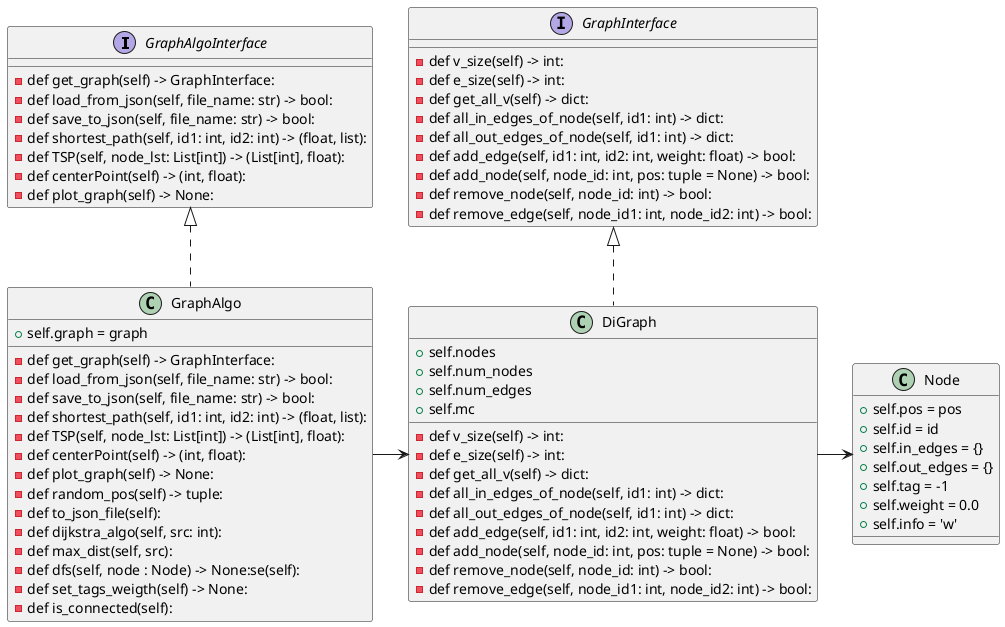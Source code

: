 @startuml
interface GraphAlgoInterface{
        -def get_graph(self) -> GraphInterface:
        -def load_from_json(self, file_name: str) -> bool:
        -def save_to_json(self, file_name: str) -> bool:
        -def shortest_path(self, id1: int, id2: int) -> (float, list):
        -def TSP(self, node_lst: List[int]) -> (List[int], float):
        -def centerPoint(self) -> (int, float):
        -def plot_graph(self) -> None:
    }
    interface GraphInterface{
        -def v_size(self) -> int:
        -def e_size(self) -> int:
        -def get_all_v(self) -> dict:
        -def all_in_edges_of_node(self, id1: int) -> dict:
        -def all_out_edges_of_node(self, id1: int) -> dict:
        -def add_edge(self, id1: int, id2: int, weight: float) -> bool:
        -def add_node(self, node_id: int, pos: tuple = None) -> bool:
        -def remove_node(self, node_id: int) -> bool:
        -def remove_edge(self, node_id1: int, node_id2: int) -> bool:
    }

    class DiGraph implements GraphInterface {
        +self.nodes
        +self.num_nodes
        +self.num_edges
        +self.mc
        -def v_size(self) -> int:
        -def e_size(self) -> int:
        -def get_all_v(self) -> dict:
        -def all_in_edges_of_node(self, id1: int) -> dict:
        -def all_out_edges_of_node(self, id1: int) -> dict:
        -def add_edge(self, id1: int, id2: int, weight: float) -> bool:
        -def add_node(self, node_id: int, pos: tuple = None) -> bool:
        -def remove_node(self, node_id: int) -> bool:
        -def remove_edge(self, node_id1: int, node_id2: int) -> bool:
}

class GraphAlgo implements GraphAlgoInterface{
        +self.graph = graph

        -def get_graph(self) -> GraphInterface:
        -def load_from_json(self, file_name: str) -> bool:
        -def save_to_json(self, file_name: str) -> bool:
        -def shortest_path(self, id1: int, id2: int) -> (float, list):
        -def TSP(self, node_lst: List[int]) -> (List[int], float):
        -def centerPoint(self) -> (int, float):
        -def plot_graph(self) -> None:
        -def random_pos(self) -> tuple:
        -def to_json_file(self):
        -def dijkstra_algo(self, src: int):
        -def max_dist(self, src):
        -def dfs(self, node : Node) -> None:se(self):
        -def set_tags_weigth(self) -> None:
        -def is_connected(self):
    }
class Node{
        +self.pos = pos
        +self.id = id
        +self.in_edges = {}
        +self.out_edges = {}
        +self.tag = -1
        +self.weight = 0.0
        +self.info = 'w'
}
GraphAlgo -> DiGraph
DiGraph -> Node

@enduml